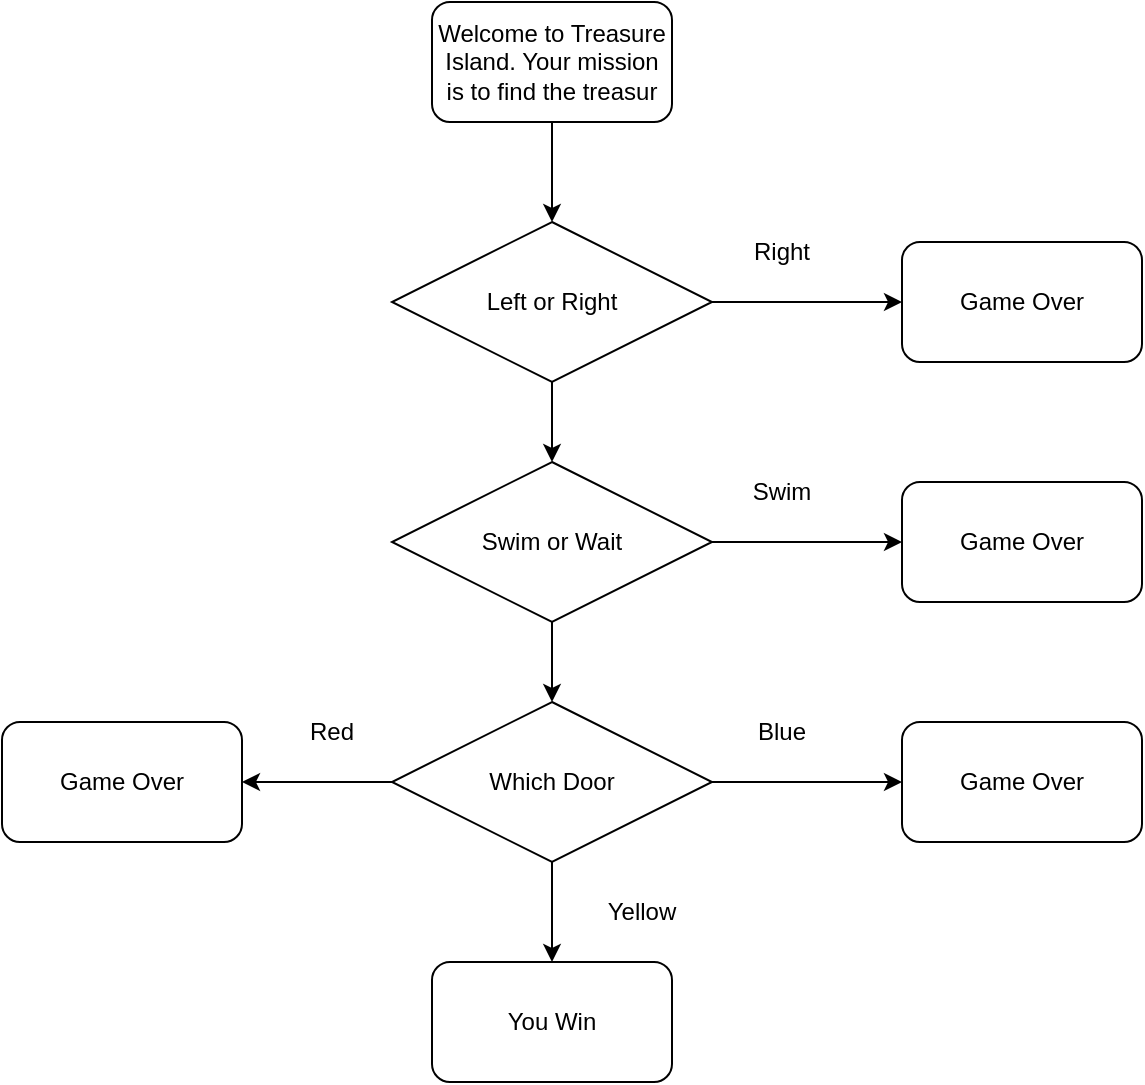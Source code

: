 <mxfile version="24.0.2" type="device">
  <diagram name="Page-1" id="F8z8_znI0UpoSTpVb2e5">
    <mxGraphModel dx="1221" dy="731" grid="1" gridSize="10" guides="1" tooltips="1" connect="1" arrows="1" fold="1" page="1" pageScale="1" pageWidth="850" pageHeight="1100" math="0" shadow="0">
      <root>
        <mxCell id="0" />
        <mxCell id="1" parent="0" />
        <mxCell id="H7paPSdoqYeRhIioTYxg-11" style="edgeStyle=orthogonalEdgeStyle;rounded=0;orthogonalLoop=1;jettySize=auto;html=1;exitX=0.5;exitY=1;exitDx=0;exitDy=0;entryX=0.5;entryY=0;entryDx=0;entryDy=0;" edge="1" parent="1" source="H7paPSdoqYeRhIioTYxg-1" target="H7paPSdoqYeRhIioTYxg-3">
          <mxGeometry relative="1" as="geometry" />
        </mxCell>
        <mxCell id="H7paPSdoqYeRhIioTYxg-1" value="Welcome to Treasure Island. Your mission is to find the treasur" style="rounded=1;whiteSpace=wrap;html=1;" vertex="1" parent="1">
          <mxGeometry x="365" y="10" width="120" height="60" as="geometry" />
        </mxCell>
        <mxCell id="H7paPSdoqYeRhIioTYxg-12" style="edgeStyle=orthogonalEdgeStyle;rounded=0;orthogonalLoop=1;jettySize=auto;html=1;exitX=1;exitY=0.5;exitDx=0;exitDy=0;entryX=0;entryY=0.5;entryDx=0;entryDy=0;" edge="1" parent="1" source="H7paPSdoqYeRhIioTYxg-3" target="H7paPSdoqYeRhIioTYxg-7">
          <mxGeometry relative="1" as="geometry" />
        </mxCell>
        <mxCell id="H7paPSdoqYeRhIioTYxg-22" style="edgeStyle=orthogonalEdgeStyle;rounded=0;orthogonalLoop=1;jettySize=auto;html=1;exitX=0.5;exitY=1;exitDx=0;exitDy=0;entryX=0.5;entryY=0;entryDx=0;entryDy=0;" edge="1" parent="1" source="H7paPSdoqYeRhIioTYxg-3" target="H7paPSdoqYeRhIioTYxg-4">
          <mxGeometry relative="1" as="geometry" />
        </mxCell>
        <mxCell id="H7paPSdoqYeRhIioTYxg-3" value="&lt;div&gt;Left or Right&lt;/div&gt;" style="rhombus;whiteSpace=wrap;html=1;" vertex="1" parent="1">
          <mxGeometry x="345" y="120" width="160" height="80" as="geometry" />
        </mxCell>
        <mxCell id="H7paPSdoqYeRhIioTYxg-23" style="edgeStyle=orthogonalEdgeStyle;rounded=0;orthogonalLoop=1;jettySize=auto;html=1;exitX=0.5;exitY=1;exitDx=0;exitDy=0;" edge="1" parent="1" source="H7paPSdoqYeRhIioTYxg-4" target="H7paPSdoqYeRhIioTYxg-5">
          <mxGeometry relative="1" as="geometry" />
        </mxCell>
        <mxCell id="H7paPSdoqYeRhIioTYxg-4" value="Swim or Wait" style="rhombus;whiteSpace=wrap;html=1;" vertex="1" parent="1">
          <mxGeometry x="345" y="240" width="160" height="80" as="geometry" />
        </mxCell>
        <mxCell id="H7paPSdoqYeRhIioTYxg-14" style="edgeStyle=orthogonalEdgeStyle;rounded=0;orthogonalLoop=1;jettySize=auto;html=1;exitX=1;exitY=0.5;exitDx=0;exitDy=0;entryX=0;entryY=0.5;entryDx=0;entryDy=0;" edge="1" parent="1" source="H7paPSdoqYeRhIioTYxg-5" target="H7paPSdoqYeRhIioTYxg-10">
          <mxGeometry relative="1" as="geometry" />
        </mxCell>
        <mxCell id="H7paPSdoqYeRhIioTYxg-15" style="edgeStyle=orthogonalEdgeStyle;rounded=0;orthogonalLoop=1;jettySize=auto;html=1;exitX=0.5;exitY=1;exitDx=0;exitDy=0;entryX=0.5;entryY=0;entryDx=0;entryDy=0;" edge="1" parent="1" source="H7paPSdoqYeRhIioTYxg-5" target="H7paPSdoqYeRhIioTYxg-6">
          <mxGeometry relative="1" as="geometry" />
        </mxCell>
        <mxCell id="H7paPSdoqYeRhIioTYxg-16" style="edgeStyle=orthogonalEdgeStyle;rounded=0;orthogonalLoop=1;jettySize=auto;html=1;exitX=0;exitY=0.5;exitDx=0;exitDy=0;entryX=1;entryY=0.5;entryDx=0;entryDy=0;" edge="1" parent="1" source="H7paPSdoqYeRhIioTYxg-5" target="H7paPSdoqYeRhIioTYxg-8">
          <mxGeometry relative="1" as="geometry" />
        </mxCell>
        <mxCell id="H7paPSdoqYeRhIioTYxg-5" value="&lt;div&gt;Which Door&lt;/div&gt;" style="rhombus;whiteSpace=wrap;html=1;" vertex="1" parent="1">
          <mxGeometry x="345" y="360" width="160" height="80" as="geometry" />
        </mxCell>
        <mxCell id="H7paPSdoqYeRhIioTYxg-6" value="You Win" style="rounded=1;whiteSpace=wrap;html=1;" vertex="1" parent="1">
          <mxGeometry x="365" y="490" width="120" height="60" as="geometry" />
        </mxCell>
        <mxCell id="H7paPSdoqYeRhIioTYxg-7" value="Game Over" style="rounded=1;whiteSpace=wrap;html=1;" vertex="1" parent="1">
          <mxGeometry x="600" y="130" width="120" height="60" as="geometry" />
        </mxCell>
        <mxCell id="H7paPSdoqYeRhIioTYxg-8" value="Game Over" style="rounded=1;whiteSpace=wrap;html=1;" vertex="1" parent="1">
          <mxGeometry x="150" y="370" width="120" height="60" as="geometry" />
        </mxCell>
        <mxCell id="H7paPSdoqYeRhIioTYxg-9" value="Game Over" style="rounded=1;whiteSpace=wrap;html=1;" vertex="1" parent="1">
          <mxGeometry x="600" y="250" width="120" height="60" as="geometry" />
        </mxCell>
        <mxCell id="H7paPSdoqYeRhIioTYxg-10" value="Game Over" style="rounded=1;whiteSpace=wrap;html=1;" vertex="1" parent="1">
          <mxGeometry x="600" y="370" width="120" height="60" as="geometry" />
        </mxCell>
        <mxCell id="H7paPSdoqYeRhIioTYxg-13" style="edgeStyle=orthogonalEdgeStyle;rounded=0;orthogonalLoop=1;jettySize=auto;html=1;exitX=1;exitY=0.5;exitDx=0;exitDy=0;entryX=0;entryY=0.5;entryDx=0;entryDy=0;" edge="1" parent="1" source="H7paPSdoqYeRhIioTYxg-4" target="H7paPSdoqYeRhIioTYxg-9">
          <mxGeometry relative="1" as="geometry">
            <mxPoint x="580" y="280" as="targetPoint" />
          </mxGeometry>
        </mxCell>
        <mxCell id="H7paPSdoqYeRhIioTYxg-17" value="Right" style="text;html=1;align=center;verticalAlign=middle;whiteSpace=wrap;rounded=0;" vertex="1" parent="1">
          <mxGeometry x="510" y="120" width="60" height="30" as="geometry" />
        </mxCell>
        <mxCell id="H7paPSdoqYeRhIioTYxg-18" value="Swim" style="text;html=1;align=center;verticalAlign=middle;whiteSpace=wrap;rounded=0;" vertex="1" parent="1">
          <mxGeometry x="510" y="240" width="60" height="30" as="geometry" />
        </mxCell>
        <mxCell id="H7paPSdoqYeRhIioTYxg-19" value="Blue" style="text;html=1;align=center;verticalAlign=middle;whiteSpace=wrap;rounded=0;" vertex="1" parent="1">
          <mxGeometry x="510" y="360" width="60" height="30" as="geometry" />
        </mxCell>
        <mxCell id="H7paPSdoqYeRhIioTYxg-20" value="Red" style="text;html=1;align=center;verticalAlign=middle;whiteSpace=wrap;rounded=0;" vertex="1" parent="1">
          <mxGeometry x="285" y="360" width="60" height="30" as="geometry" />
        </mxCell>
        <mxCell id="H7paPSdoqYeRhIioTYxg-21" value="Yellow" style="text;html=1;align=center;verticalAlign=middle;whiteSpace=wrap;rounded=0;" vertex="1" parent="1">
          <mxGeometry x="440" y="450" width="60" height="30" as="geometry" />
        </mxCell>
      </root>
    </mxGraphModel>
  </diagram>
</mxfile>

